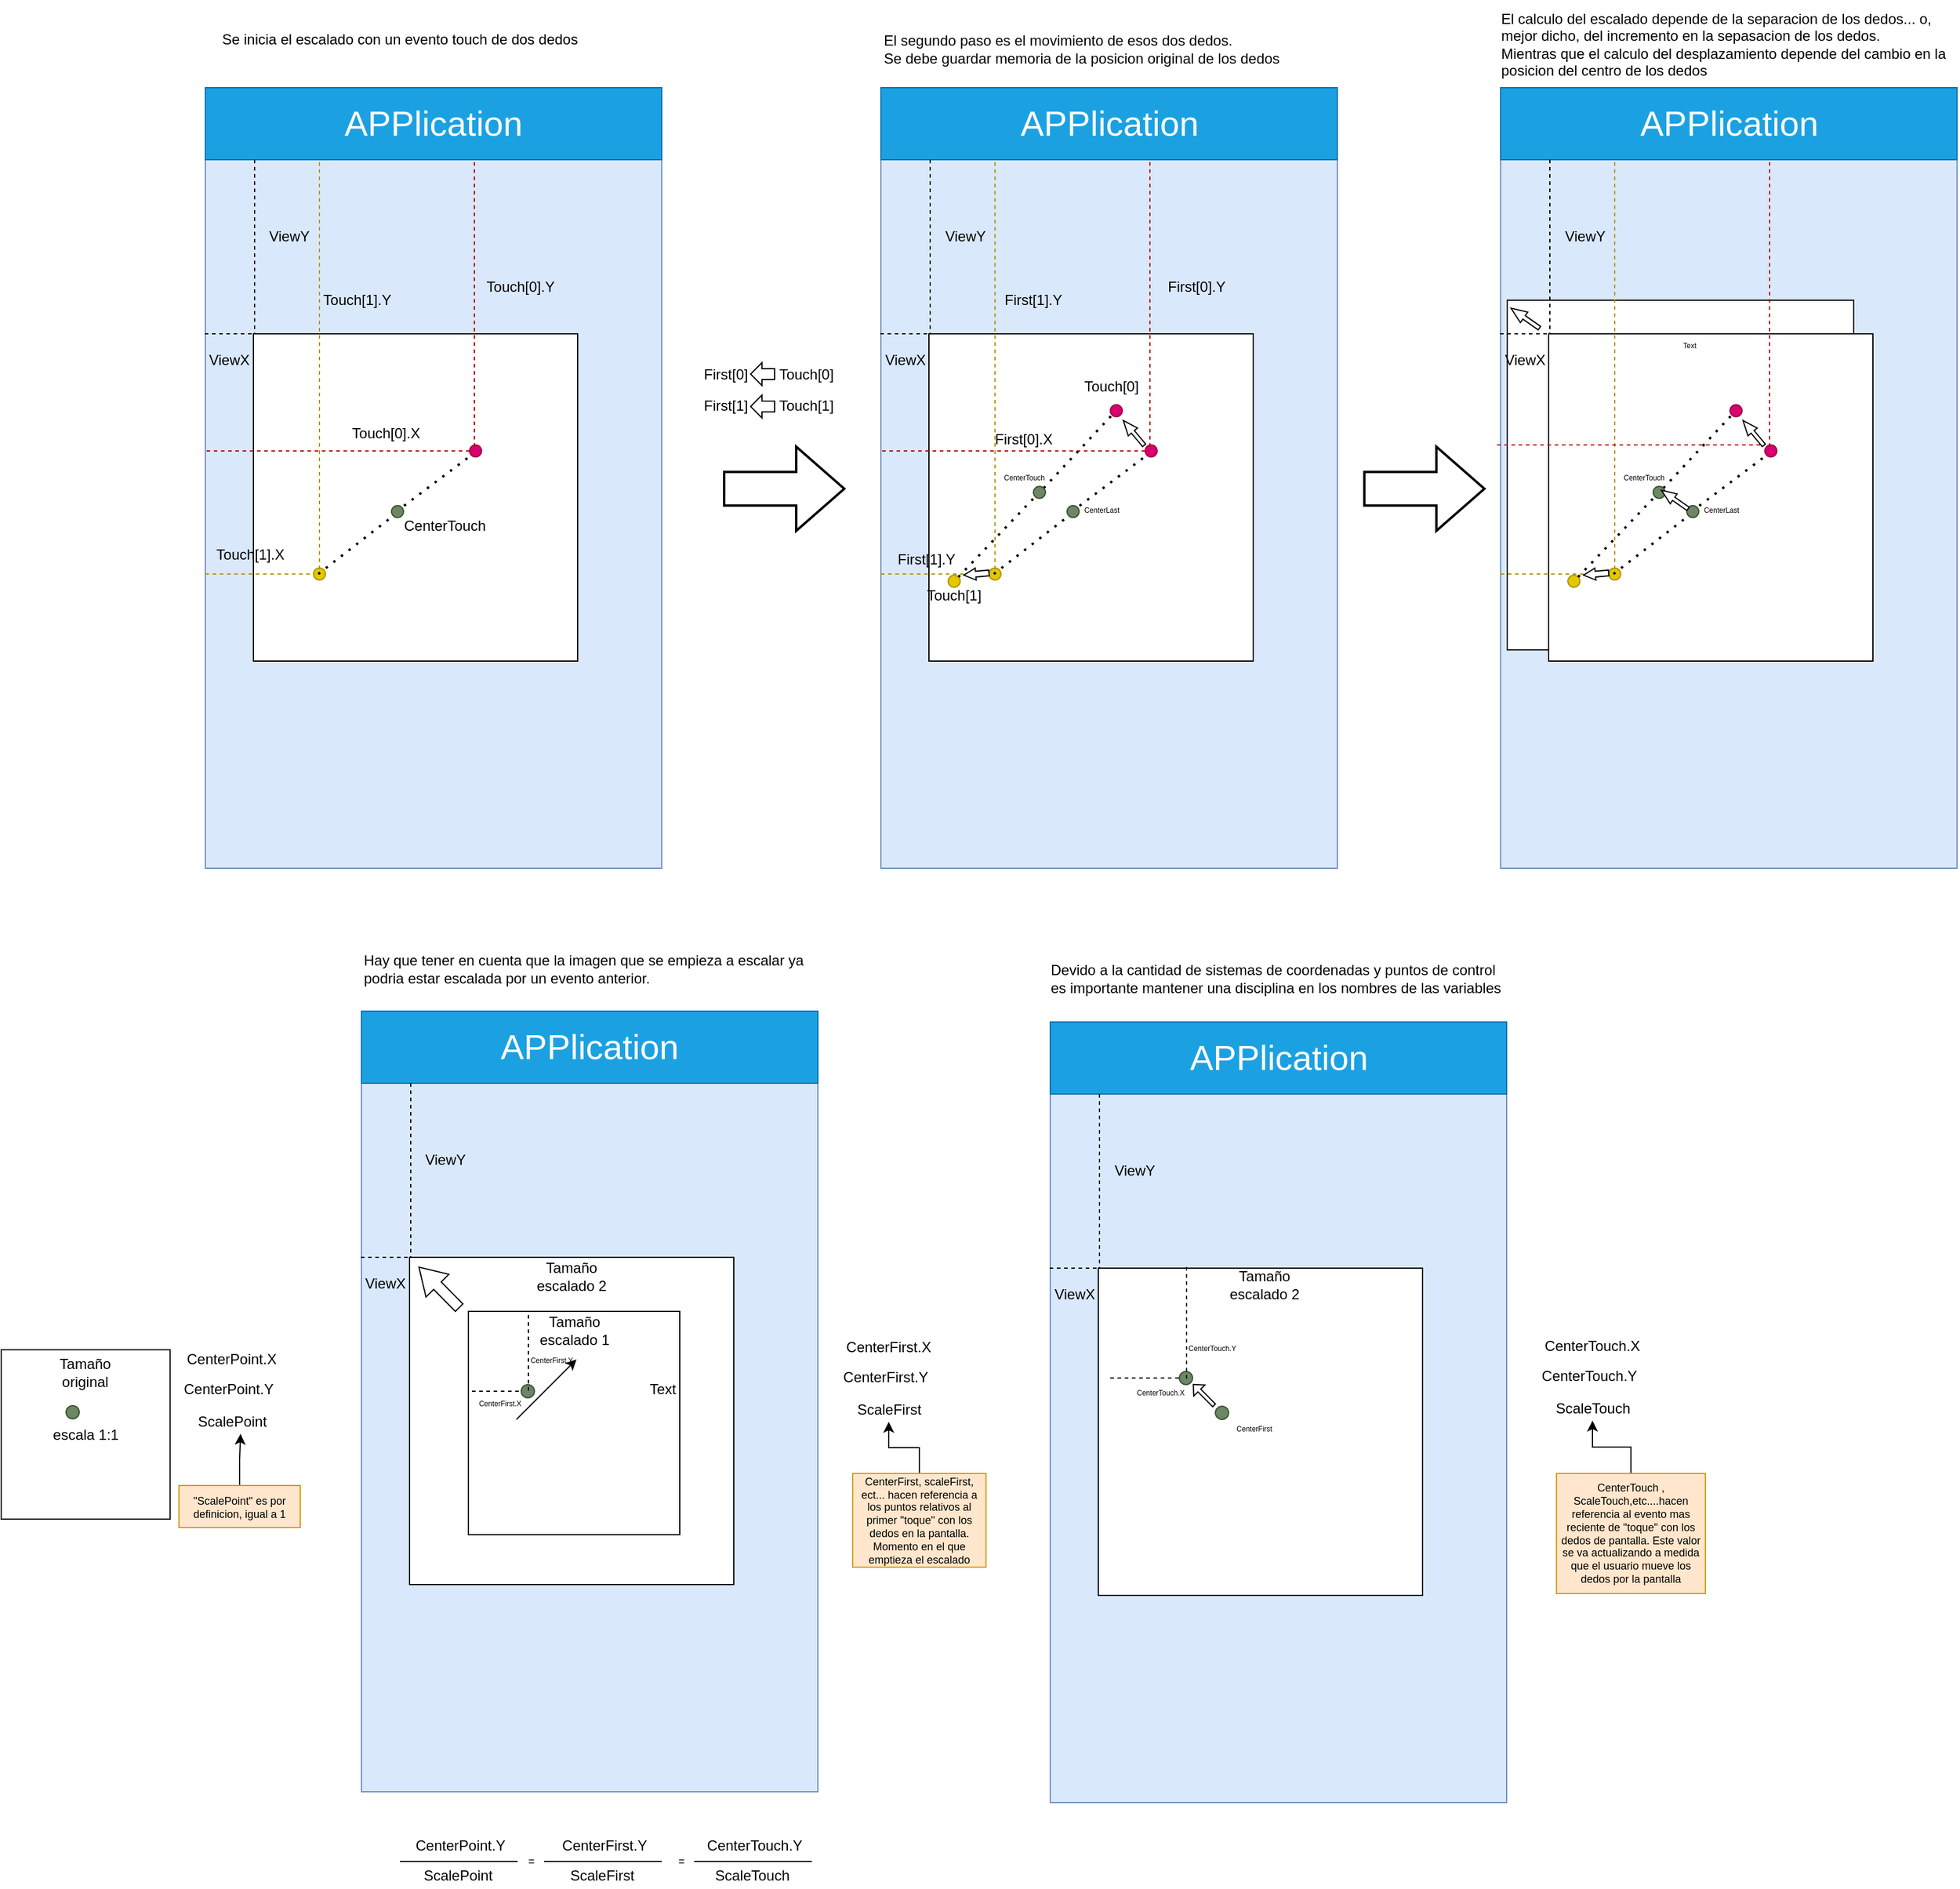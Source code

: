 <mxfile version="13.6.2" type="device"><diagram id="ZlK4aT6pQJTlaHt1C6pi" name="Página-1"><mxGraphModel dx="1422" dy="814" grid="0" gridSize="10" guides="1" tooltips="1" connect="1" arrows="1" fold="1" page="1" pageScale="1" pageWidth="827" pageHeight="1169" math="0" shadow="0"><root><mxCell id="0"/><mxCell id="1" parent="0"/><mxCell id="y9ygKdoUqCYuQnEhH_C1-4" value="" style="rounded=0;whiteSpace=wrap;html=1;fillColor=#dae8fc;strokeColor=#6c8ebf;container=1;" parent="1" vertex="1"><mxGeometry x="560" y="260" width="380" height="650" as="geometry"/></mxCell><mxCell id="y9ygKdoUqCYuQnEhH_C1-5" value="&lt;font style=&quot;font-size: 29px&quot;&gt;APPlication&lt;/font&gt;" style="text;html=1;strokeColor=#006EAF;fillColor=#1ba1e2;align=center;verticalAlign=middle;whiteSpace=wrap;rounded=0;fontColor=#ffffff;" parent="y9ygKdoUqCYuQnEhH_C1-4" vertex="1"><mxGeometry width="380" height="60" as="geometry"/></mxCell><mxCell id="y9ygKdoUqCYuQnEhH_C1-1" value="" style="rounded=0;whiteSpace=wrap;html=1;container=1;dropTarget=1;" parent="y9ygKdoUqCYuQnEhH_C1-4" vertex="1"><mxGeometry x="40" y="205" width="270" height="272.5" as="geometry"/></mxCell><mxCell id="y9ygKdoUqCYuQnEhH_C1-2" value="" style="ellipse;whiteSpace=wrap;html=1;aspect=fixed;fillColor=#d80073;strokeColor=#A50040;fontColor=#ffffff;" parent="y9ygKdoUqCYuQnEhH_C1-1" vertex="1"><mxGeometry x="180" y="92.5" width="10" height="10" as="geometry"/></mxCell><mxCell id="y9ygKdoUqCYuQnEhH_C1-3" value="" style="ellipse;whiteSpace=wrap;html=1;aspect=fixed;fillColor=#e3c800;strokeColor=#B09500;fontColor=#ffffff;" parent="y9ygKdoUqCYuQnEhH_C1-1" vertex="1"><mxGeometry x="50" y="195" width="10" height="10" as="geometry"/></mxCell><mxCell id="y9ygKdoUqCYuQnEhH_C1-21" value="Touch[0].X" style="text;html=1;strokeColor=none;fillColor=none;align=center;verticalAlign=middle;whiteSpace=wrap;rounded=0;dashed=1;" parent="y9ygKdoUqCYuQnEhH_C1-1" vertex="1"><mxGeometry x="82" y="72.5" width="57" height="20" as="geometry"/></mxCell><mxCell id="y9ygKdoUqCYuQnEhH_C1-22" value="" style="line;strokeWidth=1;direction=south;html=1;dashed=1;fillColor=#e3c800;strokeColor=#B09500;fontColor=#ffffff;" parent="y9ygKdoUqCYuQnEhH_C1-1" vertex="1"><mxGeometry x="50" y="-143" width="10" height="341.5" as="geometry"/></mxCell><mxCell id="y9ygKdoUqCYuQnEhH_C1-23" value="" style="line;strokeWidth=1;html=1;perimeter=backbonePerimeter;points=[];outlineConnect=0;dashed=1;fillColor=#e51400;strokeColor=#B20000;fontColor=#ffffff;" parent="y9ygKdoUqCYuQnEhH_C1-1" vertex="1"><mxGeometry x="-39" y="92.5" width="223" height="10" as="geometry"/></mxCell><mxCell id="y9ygKdoUqCYuQnEhH_C1-26" value="" style="line;strokeWidth=1;html=1;perimeter=backbonePerimeter;points=[];outlineConnect=0;dashed=1;fillColor=#e3c800;strokeColor=#B09500;fontColor=#ffffff;" parent="y9ygKdoUqCYuQnEhH_C1-1" vertex="1"><mxGeometry x="-40" y="195" width="90" height="10" as="geometry"/></mxCell><mxCell id="y9ygKdoUqCYuQnEhH_C1-29" value="" style="endArrow=none;dashed=1;html=1;dashPattern=1 3;strokeWidth=2;fontColor=#FFFF00;exitX=0.4;exitY=0.5;exitDx=0;exitDy=0;exitPerimeter=0;entryX=0;entryY=1;entryDx=0;entryDy=0;" parent="y9ygKdoUqCYuQnEhH_C1-1" source="y9ygKdoUqCYuQnEhH_C1-30" target="y9ygKdoUqCYuQnEhH_C1-2" edge="1"><mxGeometry width="50" height="50" relative="1" as="geometry"><mxPoint x="132" y="209" as="sourcePoint"/><mxPoint x="182" y="159" as="targetPoint"/></mxGeometry></mxCell><mxCell id="y9ygKdoUqCYuQnEhH_C1-30" value="" style="ellipse;whiteSpace=wrap;html=1;aspect=fixed;fillColor=#6d8764;strokeColor=#3A5431;fontColor=#ffffff;" parent="y9ygKdoUqCYuQnEhH_C1-1" vertex="1"><mxGeometry x="115" y="143" width="10" height="10" as="geometry"/></mxCell><mxCell id="y9ygKdoUqCYuQnEhH_C1-31" value="" style="endArrow=none;dashed=1;html=1;dashPattern=1 3;strokeWidth=2;fontColor=#FFFF00;exitX=0.4;exitY=0.5;exitDx=0;exitDy=0;exitPerimeter=0;entryX=0;entryY=1;entryDx=0;entryDy=0;" parent="y9ygKdoUqCYuQnEhH_C1-1" source="y9ygKdoUqCYuQnEhH_C1-3" target="y9ygKdoUqCYuQnEhH_C1-30" edge="1"><mxGeometry width="50" height="50" relative="1" as="geometry"><mxPoint x="654" y="665" as="sourcePoint"/><mxPoint x="781.464" y="566.036" as="targetPoint"/></mxGeometry></mxCell><mxCell id="y9ygKdoUqCYuQnEhH_C1-32" value="CenterTouch" style="text;html=1;strokeColor=none;fillColor=none;align=center;verticalAlign=middle;whiteSpace=wrap;rounded=0;dashed=1;" parent="y9ygKdoUqCYuQnEhH_C1-1" vertex="1"><mxGeometry x="125" y="150" width="69" height="20" as="geometry"/></mxCell><mxCell id="y9ygKdoUqCYuQnEhH_C1-15" value="" style="line;strokeWidth=1;direction=south;html=1;dashed=1;" parent="y9ygKdoUqCYuQnEhH_C1-4" vertex="1"><mxGeometry x="36" y="60" width="10" height="145" as="geometry"/></mxCell><mxCell id="y9ygKdoUqCYuQnEhH_C1-17" value="ViewY" style="text;html=1;strokeColor=none;fillColor=none;align=center;verticalAlign=middle;whiteSpace=wrap;rounded=0;dashed=1;" parent="y9ygKdoUqCYuQnEhH_C1-4" vertex="1"><mxGeometry x="50" y="114" width="40" height="20" as="geometry"/></mxCell><mxCell id="y9ygKdoUqCYuQnEhH_C1-18" value="ViewX" style="text;html=1;strokeColor=none;fillColor=none;align=center;verticalAlign=middle;whiteSpace=wrap;rounded=0;dashed=1;" parent="y9ygKdoUqCYuQnEhH_C1-4" vertex="1"><mxGeometry y="217" width="40" height="20" as="geometry"/></mxCell><mxCell id="y9ygKdoUqCYuQnEhH_C1-19" value="" style="line;strokeWidth=1;direction=south;html=1;dashed=1;fillColor=#e51400;strokeColor=#B20000;fontColor=#ffffff;" parent="y9ygKdoUqCYuQnEhH_C1-4" vertex="1"><mxGeometry x="219" y="62" width="10" height="237.5" as="geometry"/></mxCell><mxCell id="y9ygKdoUqCYuQnEhH_C1-16" value="" style="line;strokeWidth=1;html=1;perimeter=backbonePerimeter;points=[];outlineConnect=0;dashed=1;" parent="y9ygKdoUqCYuQnEhH_C1-4" vertex="1"><mxGeometry x="-0.5" y="200" width="41" height="10" as="geometry"/></mxCell><mxCell id="y9ygKdoUqCYuQnEhH_C1-20" value="Touch[0].Y" style="text;html=1;strokeColor=none;fillColor=none;align=center;verticalAlign=middle;whiteSpace=wrap;rounded=0;dashed=1;" parent="y9ygKdoUqCYuQnEhH_C1-4" vertex="1"><mxGeometry x="234" y="156" width="57" height="20" as="geometry"/></mxCell><mxCell id="y9ygKdoUqCYuQnEhH_C1-28" value="Touch[1].Y" style="text;html=1;strokeColor=none;fillColor=none;align=center;verticalAlign=middle;whiteSpace=wrap;rounded=0;dashed=1;" parent="y9ygKdoUqCYuQnEhH_C1-4" vertex="1"><mxGeometry x="98" y="167" width="57" height="20" as="geometry"/></mxCell><mxCell id="y9ygKdoUqCYuQnEhH_C1-27" value="Touch[1].X" style="text;html=1;strokeColor=none;fillColor=none;align=center;verticalAlign=middle;whiteSpace=wrap;rounded=0;dashed=1;" parent="y9ygKdoUqCYuQnEhH_C1-4" vertex="1"><mxGeometry x="9" y="379" width="57" height="20" as="geometry"/></mxCell><mxCell id="y9ygKdoUqCYuQnEhH_C1-33" value="" style="verticalLabelPosition=bottom;verticalAlign=top;html=1;strokeWidth=2;shape=mxgraph.arrows2.arrow;dy=0.6;dx=40;notch=0;fontColor=#FFFF00;" parent="1" vertex="1"><mxGeometry x="992" y="559" width="100" height="70" as="geometry"/></mxCell><mxCell id="y9ygKdoUqCYuQnEhH_C1-36" value="" style="rounded=0;whiteSpace=wrap;html=1;fillColor=#dae8fc;strokeColor=#6c8ebf;container=1;" parent="1" vertex="1"><mxGeometry x="1122.5" y="260" width="380" height="650" as="geometry"/></mxCell><mxCell id="y9ygKdoUqCYuQnEhH_C1-37" value="&lt;font style=&quot;font-size: 29px&quot;&gt;APPlication&lt;/font&gt;" style="text;html=1;strokeColor=#006EAF;fillColor=#1ba1e2;align=center;verticalAlign=middle;whiteSpace=wrap;rounded=0;fontColor=#ffffff;" parent="y9ygKdoUqCYuQnEhH_C1-36" vertex="1"><mxGeometry width="380" height="60" as="geometry"/></mxCell><mxCell id="y9ygKdoUqCYuQnEhH_C1-38" value="" style="rounded=0;whiteSpace=wrap;html=1;container=1;dropTarget=1;collapsible=0;" parent="y9ygKdoUqCYuQnEhH_C1-36" vertex="1"><mxGeometry x="40" y="205" width="270" height="272.5" as="geometry"/></mxCell><mxCell id="y9ygKdoUqCYuQnEhH_C1-39" value="" style="ellipse;whiteSpace=wrap;html=1;aspect=fixed;fillColor=#d80073;strokeColor=#A50040;fontColor=#ffffff;" parent="y9ygKdoUqCYuQnEhH_C1-38" vertex="1"><mxGeometry x="180" y="92.5" width="10" height="10" as="geometry"/></mxCell><mxCell id="y9ygKdoUqCYuQnEhH_C1-40" value="" style="ellipse;whiteSpace=wrap;html=1;aspect=fixed;fillColor=#e3c800;strokeColor=#B09500;fontColor=#ffffff;" parent="y9ygKdoUqCYuQnEhH_C1-38" vertex="1"><mxGeometry x="50" y="195" width="10" height="10" as="geometry"/></mxCell><mxCell id="y9ygKdoUqCYuQnEhH_C1-41" value="First[0].X" style="text;html=1;strokeColor=none;fillColor=none;align=center;verticalAlign=middle;whiteSpace=wrap;rounded=0;dashed=1;" parent="y9ygKdoUqCYuQnEhH_C1-38" vertex="1"><mxGeometry x="50" y="77.5" width="57" height="20" as="geometry"/></mxCell><mxCell id="y9ygKdoUqCYuQnEhH_C1-42" value="" style="line;strokeWidth=1;direction=south;html=1;dashed=1;fillColor=#e3c800;strokeColor=#B09500;fontColor=#ffffff;" parent="y9ygKdoUqCYuQnEhH_C1-38" vertex="1"><mxGeometry x="50" y="-143" width="10" height="341.5" as="geometry"/></mxCell><mxCell id="y9ygKdoUqCYuQnEhH_C1-43" value="" style="line;strokeWidth=1;html=1;perimeter=backbonePerimeter;points=[];outlineConnect=0;dashed=1;fillColor=#e51400;strokeColor=#B20000;fontColor=#ffffff;" parent="y9ygKdoUqCYuQnEhH_C1-38" vertex="1"><mxGeometry x="-39" y="92.5" width="223" height="10" as="geometry"/></mxCell><mxCell id="y9ygKdoUqCYuQnEhH_C1-44" value="" style="line;strokeWidth=1;html=1;perimeter=backbonePerimeter;points=[];outlineConnect=0;dashed=1;fillColor=#e3c800;strokeColor=#B09500;fontColor=#ffffff;" parent="y9ygKdoUqCYuQnEhH_C1-38" vertex="1"><mxGeometry x="-40" y="195" width="90" height="10" as="geometry"/></mxCell><mxCell id="y9ygKdoUqCYuQnEhH_C1-46" value="" style="endArrow=none;dashed=1;html=1;dashPattern=1 3;strokeWidth=2;fontColor=#FFFF00;exitX=0.4;exitY=0.5;exitDx=0;exitDy=0;exitPerimeter=0;entryX=0;entryY=1;entryDx=0;entryDy=0;" parent="y9ygKdoUqCYuQnEhH_C1-38" source="y9ygKdoUqCYuQnEhH_C1-47" target="y9ygKdoUqCYuQnEhH_C1-39" edge="1"><mxGeometry width="50" height="50" relative="1" as="geometry"><mxPoint x="132" y="209" as="sourcePoint"/><mxPoint x="182" y="159" as="targetPoint"/></mxGeometry></mxCell><mxCell id="y9ygKdoUqCYuQnEhH_C1-47" value="" style="ellipse;whiteSpace=wrap;html=1;aspect=fixed;fillColor=#6d8764;strokeColor=#3A5431;fontColor=#ffffff;" parent="y9ygKdoUqCYuQnEhH_C1-38" vertex="1"><mxGeometry x="115" y="143" width="10" height="10" as="geometry"/></mxCell><mxCell id="y9ygKdoUqCYuQnEhH_C1-48" value="" style="endArrow=none;dashed=1;html=1;dashPattern=1 3;strokeWidth=2;fontColor=#FFFF00;exitX=0.4;exitY=0.5;exitDx=0;exitDy=0;exitPerimeter=0;entryX=0;entryY=1;entryDx=0;entryDy=0;" parent="y9ygKdoUqCYuQnEhH_C1-38" source="y9ygKdoUqCYuQnEhH_C1-40" target="y9ygKdoUqCYuQnEhH_C1-47" edge="1"><mxGeometry width="50" height="50" relative="1" as="geometry"><mxPoint x="654" y="665" as="sourcePoint"/><mxPoint x="781.464" y="566.036" as="targetPoint"/></mxGeometry></mxCell><mxCell id="y9ygKdoUqCYuQnEhH_C1-49" value="CenterLast" style="text;html=1;strokeColor=none;fillColor=none;align=center;verticalAlign=middle;whiteSpace=wrap;rounded=0;dashed=1;fontSize=6;" parent="y9ygKdoUqCYuQnEhH_C1-38" vertex="1"><mxGeometry x="125" y="140" width="37" height="13" as="geometry"/></mxCell><mxCell id="y9ygKdoUqCYuQnEhH_C1-63" value="" style="ellipse;whiteSpace=wrap;html=1;aspect=fixed;fillColor=#d80073;strokeColor=#A50040;fontColor=#ffffff;" parent="y9ygKdoUqCYuQnEhH_C1-38" vertex="1"><mxGeometry x="151" y="59" width="10" height="10" as="geometry"/></mxCell><mxCell id="y9ygKdoUqCYuQnEhH_C1-64" value="" style="ellipse;whiteSpace=wrap;html=1;aspect=fixed;fillColor=#e3c800;strokeColor=#B09500;fontColor=#ffffff;" parent="y9ygKdoUqCYuQnEhH_C1-38" vertex="1"><mxGeometry x="16" y="201" width="10" height="10" as="geometry"/></mxCell><mxCell id="y9ygKdoUqCYuQnEhH_C1-65" value="" style="shape=singleArrow;direction=west;whiteSpace=wrap;html=1;strokeWidth=1;fontColor=#FFFF00;arrowWidth=0.48;arrowSize=0.472;rotation=-5;" parent="y9ygKdoUqCYuQnEhH_C1-38" vertex="1"><mxGeometry x="29" y="195" width="21" height="10" as="geometry"/></mxCell><mxCell id="y9ygKdoUqCYuQnEhH_C1-66" value="" style="shape=singleArrow;direction=west;whiteSpace=wrap;html=1;strokeWidth=1;fontColor=#FFFF00;arrowWidth=0.331;arrowSize=0.459;rotation=50;" parent="y9ygKdoUqCYuQnEhH_C1-38" vertex="1"><mxGeometry x="157" y="77.5" width="27" height="10" as="geometry"/></mxCell><mxCell id="y9ygKdoUqCYuQnEhH_C1-67" value="Touch[0]" style="text;html=1;strokeColor=none;fillColor=none;align=center;verticalAlign=middle;whiteSpace=wrap;rounded=0;dashed=1;" parent="y9ygKdoUqCYuQnEhH_C1-38" vertex="1"><mxGeometry x="123" y="34" width="57" height="20" as="geometry"/></mxCell><mxCell id="y9ygKdoUqCYuQnEhH_C1-45" value="Touch[1]" style="text;html=1;strokeColor=none;fillColor=none;align=center;verticalAlign=middle;whiteSpace=wrap;rounded=0;dashed=1;" parent="y9ygKdoUqCYuQnEhH_C1-38" vertex="1"><mxGeometry x="-7.5" y="208" width="57" height="20" as="geometry"/></mxCell><mxCell id="y9ygKdoUqCYuQnEhH_C1-71" value="" style="endArrow=none;dashed=1;html=1;dashPattern=1 3;strokeWidth=2;fontColor=#FFFF00;exitX=1;exitY=0;exitDx=0;exitDy=0;entryX=0;entryY=1;entryDx=0;entryDy=0;" parent="y9ygKdoUqCYuQnEhH_C1-38" source="y9ygKdoUqCYuQnEhH_C1-69" target="y9ygKdoUqCYuQnEhH_C1-63" edge="1"><mxGeometry width="50" height="50" relative="1" as="geometry"><mxPoint x="64.0" y="210" as="sourcePoint"/><mxPoint x="126.464" y="161.536" as="targetPoint"/></mxGeometry></mxCell><mxCell id="y9ygKdoUqCYuQnEhH_C1-69" value="" style="ellipse;whiteSpace=wrap;html=1;aspect=fixed;fillColor=#6d8764;strokeColor=#3A5431;fontColor=#ffffff;" parent="y9ygKdoUqCYuQnEhH_C1-38" vertex="1"><mxGeometry x="87" y="127" width="10" height="10" as="geometry"/></mxCell><mxCell id="y9ygKdoUqCYuQnEhH_C1-72" value="" style="endArrow=none;dashed=1;html=1;dashPattern=1 3;strokeWidth=2;fontColor=#FFFF00;exitX=1;exitY=0;exitDx=0;exitDy=0;entryX=0;entryY=1;entryDx=0;entryDy=0;" parent="y9ygKdoUqCYuQnEhH_C1-38" source="y9ygKdoUqCYuQnEhH_C1-64" target="y9ygKdoUqCYuQnEhH_C1-69" edge="1"><mxGeometry width="50" height="50" relative="1" as="geometry"><mxPoint x="1209.536" y="684.464" as="sourcePoint"/><mxPoint x="1416.464" y="560.536" as="targetPoint"/></mxGeometry></mxCell><mxCell id="y9ygKdoUqCYuQnEhH_C1-73" value="CenterTouch" style="text;html=1;strokeColor=none;fillColor=none;align=center;verticalAlign=middle;whiteSpace=wrap;rounded=0;dashed=1;fontSize=6;" parent="y9ygKdoUqCYuQnEhH_C1-38" vertex="1"><mxGeometry x="54" y="114" width="49.5" height="12" as="geometry"/></mxCell><mxCell id="y9ygKdoUqCYuQnEhH_C1-50" value="" style="line;strokeWidth=1;direction=south;html=1;dashed=1;" parent="y9ygKdoUqCYuQnEhH_C1-36" vertex="1"><mxGeometry x="36" y="60" width="10" height="145" as="geometry"/></mxCell><mxCell id="y9ygKdoUqCYuQnEhH_C1-51" value="ViewY" style="text;html=1;strokeColor=none;fillColor=none;align=center;verticalAlign=middle;whiteSpace=wrap;rounded=0;dashed=1;" parent="y9ygKdoUqCYuQnEhH_C1-36" vertex="1"><mxGeometry x="50" y="114" width="40" height="20" as="geometry"/></mxCell><mxCell id="y9ygKdoUqCYuQnEhH_C1-52" value="ViewX" style="text;html=1;strokeColor=none;fillColor=none;align=center;verticalAlign=middle;whiteSpace=wrap;rounded=0;dashed=1;" parent="y9ygKdoUqCYuQnEhH_C1-36" vertex="1"><mxGeometry y="217" width="40" height="20" as="geometry"/></mxCell><mxCell id="y9ygKdoUqCYuQnEhH_C1-53" value="" style="line;strokeWidth=1;direction=south;html=1;dashed=1;fillColor=#e51400;strokeColor=#B20000;fontColor=#ffffff;" parent="y9ygKdoUqCYuQnEhH_C1-36" vertex="1"><mxGeometry x="219" y="62" width="10" height="237.5" as="geometry"/></mxCell><mxCell id="y9ygKdoUqCYuQnEhH_C1-54" value="" style="line;strokeWidth=1;html=1;perimeter=backbonePerimeter;points=[];outlineConnect=0;dashed=1;" parent="y9ygKdoUqCYuQnEhH_C1-36" vertex="1"><mxGeometry x="-0.5" y="200" width="41" height="10" as="geometry"/></mxCell><mxCell id="y9ygKdoUqCYuQnEhH_C1-55" value="First[0].Y" style="text;html=1;strokeColor=none;fillColor=none;align=center;verticalAlign=middle;whiteSpace=wrap;rounded=0;dashed=1;" parent="y9ygKdoUqCYuQnEhH_C1-36" vertex="1"><mxGeometry x="234" y="156" width="57" height="20" as="geometry"/></mxCell><mxCell id="y9ygKdoUqCYuQnEhH_C1-56" value="First[1].Y" style="text;html=1;strokeColor=none;fillColor=none;align=center;verticalAlign=middle;whiteSpace=wrap;rounded=0;dashed=1;" parent="y9ygKdoUqCYuQnEhH_C1-36" vertex="1"><mxGeometry x="98" y="167" width="57" height="20" as="geometry"/></mxCell><mxCell id="y9ygKdoUqCYuQnEhH_C1-68" value="First[1].Y" style="text;html=1;strokeColor=none;fillColor=none;align=center;verticalAlign=middle;whiteSpace=wrap;rounded=0;dashed=1;" parent="y9ygKdoUqCYuQnEhH_C1-36" vertex="1"><mxGeometry x="9" y="383" width="57" height="20" as="geometry"/></mxCell><mxCell id="y9ygKdoUqCYuQnEhH_C1-57" value="First[0]" style="text;html=1;strokeColor=none;fillColor=none;align=center;verticalAlign=middle;whiteSpace=wrap;rounded=0;dashed=1;" parent="1" vertex="1"><mxGeometry x="965" y="489" width="57" height="20" as="geometry"/></mxCell><mxCell id="y9ygKdoUqCYuQnEhH_C1-58" value="First[1]" style="text;html=1;strokeColor=none;fillColor=none;align=center;verticalAlign=middle;whiteSpace=wrap;rounded=0;dashed=1;" parent="1" vertex="1"><mxGeometry x="965" y="515" width="57" height="20" as="geometry"/></mxCell><mxCell id="y9ygKdoUqCYuQnEhH_C1-59" value="Touch[0]" style="text;html=1;strokeColor=none;fillColor=none;align=center;verticalAlign=middle;whiteSpace=wrap;rounded=0;dashed=1;" parent="1" vertex="1"><mxGeometry x="1032" y="489" width="57" height="20" as="geometry"/></mxCell><mxCell id="y9ygKdoUqCYuQnEhH_C1-60" value="Touch[1]" style="text;html=1;strokeColor=none;fillColor=none;align=center;verticalAlign=middle;whiteSpace=wrap;rounded=0;dashed=1;" parent="1" vertex="1"><mxGeometry x="1032" y="515" width="57" height="20" as="geometry"/></mxCell><mxCell id="y9ygKdoUqCYuQnEhH_C1-61" value="" style="shape=singleArrow;direction=west;whiteSpace=wrap;html=1;strokeWidth=1;fontColor=#FFFF00;arrowWidth=0.48;arrowSize=0.472;" parent="1" vertex="1"><mxGeometry x="1014" y="489" width="20" height="19" as="geometry"/></mxCell><mxCell id="y9ygKdoUqCYuQnEhH_C1-62" value="" style="shape=singleArrow;direction=west;whiteSpace=wrap;html=1;strokeWidth=1;fontColor=#FFFF00;arrowWidth=0.48;arrowSize=0.472;" parent="1" vertex="1"><mxGeometry x="1014" y="516" width="20" height="19" as="geometry"/></mxCell><mxCell id="y9ygKdoUqCYuQnEhH_C1-74" value="" style="rounded=0;whiteSpace=wrap;html=1;fillColor=#dae8fc;strokeColor=#6c8ebf;container=1;" parent="1" vertex="1"><mxGeometry x="1638.5" y="260" width="380" height="650" as="geometry"/></mxCell><mxCell id="y9ygKdoUqCYuQnEhH_C1-106" value="" style="rounded=0;whiteSpace=wrap;html=1;container=1;dropTarget=1;collapsible=0;" parent="y9ygKdoUqCYuQnEhH_C1-74" vertex="1"><mxGeometry x="5.5" y="177" width="288.5" height="291.17" as="geometry"/></mxCell><mxCell id="y9ygKdoUqCYuQnEhH_C1-125" value="" style="shape=singleArrow;direction=west;whiteSpace=wrap;html=1;strokeWidth=1;fontColor=#FFFF00;arrowWidth=0.331;arrowSize=0.459;rotation=35;" parent="y9ygKdoUqCYuQnEhH_C1-106" vertex="1"><mxGeometry x="0.534" y="9.617" width="28.85" height="10.685" as="geometry"/></mxCell><mxCell id="y9ygKdoUqCYuQnEhH_C1-75" value="&lt;font style=&quot;font-size: 29px&quot;&gt;APPlication&lt;/font&gt;" style="text;html=1;strokeColor=#006EAF;fillColor=#1ba1e2;align=center;verticalAlign=middle;whiteSpace=wrap;rounded=0;fontColor=#ffffff;" parent="y9ygKdoUqCYuQnEhH_C1-74" vertex="1"><mxGeometry width="380" height="60" as="geometry"/></mxCell><mxCell id="y9ygKdoUqCYuQnEhH_C1-76" value="" style="rounded=0;whiteSpace=wrap;html=1;container=1;dropTarget=1;collapsible=0;" parent="y9ygKdoUqCYuQnEhH_C1-74" vertex="1"><mxGeometry x="40" y="205" width="270" height="272.5" as="geometry"/></mxCell><mxCell id="y9ygKdoUqCYuQnEhH_C1-77" value="" style="ellipse;whiteSpace=wrap;html=1;aspect=fixed;fillColor=#d80073;strokeColor=#A50040;fontColor=#ffffff;" parent="y9ygKdoUqCYuQnEhH_C1-76" vertex="1"><mxGeometry x="180" y="92.5" width="10" height="10" as="geometry"/></mxCell><mxCell id="y9ygKdoUqCYuQnEhH_C1-78" value="" style="ellipse;whiteSpace=wrap;html=1;aspect=fixed;fillColor=#e3c800;strokeColor=#B09500;fontColor=#ffffff;" parent="y9ygKdoUqCYuQnEhH_C1-76" vertex="1"><mxGeometry x="50" y="195" width="10" height="10" as="geometry"/></mxCell><mxCell id="y9ygKdoUqCYuQnEhH_C1-80" value="" style="line;strokeWidth=1;direction=south;html=1;dashed=1;fillColor=#e3c800;strokeColor=#B09500;fontColor=#ffffff;" parent="y9ygKdoUqCYuQnEhH_C1-76" vertex="1"><mxGeometry x="50" y="-143" width="10" height="341.5" as="geometry"/></mxCell><mxCell id="y9ygKdoUqCYuQnEhH_C1-81" value="" style="line;strokeWidth=1;html=1;perimeter=backbonePerimeter;points=[];outlineConnect=0;dashed=1;fillColor=#e51400;strokeColor=#B20000;fontColor=#ffffff;" parent="y9ygKdoUqCYuQnEhH_C1-76" vertex="1"><mxGeometry x="-43" y="87.5" width="223" height="10" as="geometry"/></mxCell><mxCell id="y9ygKdoUqCYuQnEhH_C1-82" value="" style="line;strokeWidth=1;html=1;perimeter=backbonePerimeter;points=[];outlineConnect=0;dashed=1;fillColor=#e3c800;strokeColor=#B09500;fontColor=#ffffff;" parent="y9ygKdoUqCYuQnEhH_C1-76" vertex="1"><mxGeometry x="-40" y="195" width="90" height="10" as="geometry"/></mxCell><mxCell id="y9ygKdoUqCYuQnEhH_C1-83" value="" style="endArrow=none;dashed=1;html=1;dashPattern=1 3;strokeWidth=2;fontColor=#FFFF00;exitX=0.4;exitY=0.5;exitDx=0;exitDy=0;exitPerimeter=0;entryX=0;entryY=1;entryDx=0;entryDy=0;" parent="y9ygKdoUqCYuQnEhH_C1-76" source="y9ygKdoUqCYuQnEhH_C1-84" target="y9ygKdoUqCYuQnEhH_C1-77" edge="1"><mxGeometry width="50" height="50" relative="1" as="geometry"><mxPoint x="132" y="209" as="sourcePoint"/><mxPoint x="182" y="159" as="targetPoint"/></mxGeometry></mxCell><mxCell id="y9ygKdoUqCYuQnEhH_C1-84" value="" style="ellipse;whiteSpace=wrap;html=1;aspect=fixed;fillColor=#6d8764;strokeColor=#3A5431;fontColor=#ffffff;" parent="y9ygKdoUqCYuQnEhH_C1-76" vertex="1"><mxGeometry x="115" y="143" width="10" height="10" as="geometry"/></mxCell><mxCell id="y9ygKdoUqCYuQnEhH_C1-85" value="" style="endArrow=none;dashed=1;html=1;dashPattern=1 3;strokeWidth=2;fontColor=#FFFF00;exitX=0.4;exitY=0.5;exitDx=0;exitDy=0;exitPerimeter=0;entryX=0;entryY=1;entryDx=0;entryDy=0;" parent="y9ygKdoUqCYuQnEhH_C1-76" source="y9ygKdoUqCYuQnEhH_C1-78" target="y9ygKdoUqCYuQnEhH_C1-84" edge="1"><mxGeometry width="50" height="50" relative="1" as="geometry"><mxPoint x="654" y="665" as="sourcePoint"/><mxPoint x="781.464" y="566.036" as="targetPoint"/></mxGeometry></mxCell><mxCell id="y9ygKdoUqCYuQnEhH_C1-86" value="CenterLast" style="text;html=1;strokeColor=none;fillColor=none;align=center;verticalAlign=middle;whiteSpace=wrap;rounded=0;dashed=1;fontSize=6;" parent="y9ygKdoUqCYuQnEhH_C1-76" vertex="1"><mxGeometry x="125" y="140" width="37" height="13" as="geometry"/></mxCell><mxCell id="y9ygKdoUqCYuQnEhH_C1-87" value="" style="ellipse;whiteSpace=wrap;html=1;aspect=fixed;fillColor=#d80073;strokeColor=#A50040;fontColor=#ffffff;" parent="y9ygKdoUqCYuQnEhH_C1-76" vertex="1"><mxGeometry x="151" y="59" width="10" height="10" as="geometry"/></mxCell><mxCell id="y9ygKdoUqCYuQnEhH_C1-88" value="" style="ellipse;whiteSpace=wrap;html=1;aspect=fixed;fillColor=#e3c800;strokeColor=#B09500;fontColor=#ffffff;" parent="y9ygKdoUqCYuQnEhH_C1-76" vertex="1"><mxGeometry x="16" y="201" width="10" height="10" as="geometry"/></mxCell><mxCell id="y9ygKdoUqCYuQnEhH_C1-89" value="" style="shape=singleArrow;direction=west;whiteSpace=wrap;html=1;strokeWidth=1;fontColor=#FFFF00;arrowWidth=0.48;arrowSize=0.472;rotation=-5;" parent="y9ygKdoUqCYuQnEhH_C1-76" vertex="1"><mxGeometry x="29" y="195" width="21" height="10" as="geometry"/></mxCell><mxCell id="y9ygKdoUqCYuQnEhH_C1-90" value="" style="shape=singleArrow;direction=west;whiteSpace=wrap;html=1;strokeWidth=1;fontColor=#FFFF00;arrowWidth=0.331;arrowSize=0.459;rotation=50;" parent="y9ygKdoUqCYuQnEhH_C1-76" vertex="1"><mxGeometry x="157" y="77.5" width="27" height="10" as="geometry"/></mxCell><mxCell id="y9ygKdoUqCYuQnEhH_C1-93" value="" style="endArrow=none;dashed=1;html=1;dashPattern=1 3;strokeWidth=2;fontColor=#FFFF00;exitX=1;exitY=0;exitDx=0;exitDy=0;entryX=0;entryY=1;entryDx=0;entryDy=0;" parent="y9ygKdoUqCYuQnEhH_C1-76" source="y9ygKdoUqCYuQnEhH_C1-94" target="y9ygKdoUqCYuQnEhH_C1-87" edge="1"><mxGeometry width="50" height="50" relative="1" as="geometry"><mxPoint x="64.0" y="210" as="sourcePoint"/><mxPoint x="126.464" y="161.536" as="targetPoint"/></mxGeometry></mxCell><mxCell id="y9ygKdoUqCYuQnEhH_C1-94" value="" style="ellipse;whiteSpace=wrap;html=1;aspect=fixed;fillColor=#6d8764;strokeColor=#3A5431;fontColor=#ffffff;" parent="y9ygKdoUqCYuQnEhH_C1-76" vertex="1"><mxGeometry x="87" y="127" width="10" height="10" as="geometry"/></mxCell><mxCell id="y9ygKdoUqCYuQnEhH_C1-95" value="" style="endArrow=none;dashed=1;html=1;dashPattern=1 3;strokeWidth=2;fontColor=#FFFF00;exitX=1;exitY=0;exitDx=0;exitDy=0;entryX=0;entryY=1;entryDx=0;entryDy=0;" parent="y9ygKdoUqCYuQnEhH_C1-76" source="y9ygKdoUqCYuQnEhH_C1-88" target="y9ygKdoUqCYuQnEhH_C1-94" edge="1"><mxGeometry width="50" height="50" relative="1" as="geometry"><mxPoint x="1209.536" y="684.464" as="sourcePoint"/><mxPoint x="1416.464" y="560.536" as="targetPoint"/></mxGeometry></mxCell><mxCell id="y9ygKdoUqCYuQnEhH_C1-96" value="CenterTouch" style="text;html=1;strokeColor=none;fillColor=none;align=center;verticalAlign=middle;whiteSpace=wrap;rounded=0;dashed=1;fontSize=6;" parent="y9ygKdoUqCYuQnEhH_C1-76" vertex="1"><mxGeometry x="54" y="114" width="49.5" height="12" as="geometry"/></mxCell><mxCell id="y9ygKdoUqCYuQnEhH_C1-105" value="" style="shape=singleArrow;direction=west;whiteSpace=wrap;html=1;strokeWidth=1;fontColor=#FFFF00;arrowWidth=0.331;arrowSize=0.459;rotation=35;" parent="y9ygKdoUqCYuQnEhH_C1-76" vertex="1"><mxGeometry x="91.5" y="133" width="27" height="10" as="geometry"/></mxCell><mxCell id="y9ygKdoUqCYuQnEhH_C1-129" value="Text" style="text;html=1;strokeColor=none;fillColor=none;align=center;verticalAlign=middle;whiteSpace=wrap;rounded=0;fontSize=6;" parent="y9ygKdoUqCYuQnEhH_C1-76" vertex="1"><mxGeometry x="97" width="40" height="20" as="geometry"/></mxCell><mxCell id="y9ygKdoUqCYuQnEhH_C1-97" value="" style="line;strokeWidth=1;direction=south;html=1;dashed=1;" parent="y9ygKdoUqCYuQnEhH_C1-74" vertex="1"><mxGeometry x="36" y="60" width="10" height="145" as="geometry"/></mxCell><mxCell id="y9ygKdoUqCYuQnEhH_C1-98" value="ViewY" style="text;html=1;strokeColor=none;fillColor=none;align=center;verticalAlign=middle;whiteSpace=wrap;rounded=0;dashed=1;" parent="y9ygKdoUqCYuQnEhH_C1-74" vertex="1"><mxGeometry x="50" y="114" width="40" height="20" as="geometry"/></mxCell><mxCell id="y9ygKdoUqCYuQnEhH_C1-99" value="ViewX" style="text;html=1;strokeColor=none;fillColor=none;align=center;verticalAlign=middle;whiteSpace=wrap;rounded=0;dashed=1;" parent="y9ygKdoUqCYuQnEhH_C1-74" vertex="1"><mxGeometry y="217" width="40" height="20" as="geometry"/></mxCell><mxCell id="y9ygKdoUqCYuQnEhH_C1-100" value="" style="line;strokeWidth=1;direction=south;html=1;dashed=1;fillColor=#e51400;strokeColor=#B20000;fontColor=#ffffff;" parent="y9ygKdoUqCYuQnEhH_C1-74" vertex="1"><mxGeometry x="219" y="62" width="10" height="237.5" as="geometry"/></mxCell><mxCell id="y9ygKdoUqCYuQnEhH_C1-101" value="" style="line;strokeWidth=1;html=1;perimeter=backbonePerimeter;points=[];outlineConnect=0;dashed=1;" parent="y9ygKdoUqCYuQnEhH_C1-74" vertex="1"><mxGeometry x="-0.5" y="200" width="41" height="10" as="geometry"/></mxCell><mxCell id="y9ygKdoUqCYuQnEhH_C1-130" value="Se inicia el escalado con un evento touch de dos dedos" style="text;html=1;strokeColor=none;fillColor=none;align=left;verticalAlign=middle;whiteSpace=wrap;rounded=0;fontSize=12;fontColor=#000000;" parent="1" vertex="1"><mxGeometry x="572" y="187" width="362" height="65" as="geometry"/></mxCell><mxCell id="y9ygKdoUqCYuQnEhH_C1-131" value="El segundo paso es el movimiento de esos dos dedos.&lt;br&gt;Se debe guardar memoria de la posicion original de los dedos" style="text;html=1;strokeColor=none;fillColor=none;align=left;verticalAlign=middle;whiteSpace=wrap;rounded=0;fontSize=12;fontColor=#000000;" parent="1" vertex="1"><mxGeometry x="1122.5" y="195" width="383" height="65" as="geometry"/></mxCell><mxCell id="y9ygKdoUqCYuQnEhH_C1-132" value="El calculo del escalado depende de la separacion de los dedos... o, mejor dicho, del incremento en la sepasacion de los dedos.&lt;br&gt;Mientras que el calculo del desplazamiento depende del cambio en la posicion del centro de los dedos" style="text;html=1;strokeColor=none;fillColor=none;align=left;verticalAlign=middle;whiteSpace=wrap;rounded=0;fontSize=12;fontColor=#000000;" parent="1" vertex="1"><mxGeometry x="1637" y="191" width="383" height="65" as="geometry"/></mxCell><mxCell id="y9ygKdoUqCYuQnEhH_C1-133" value="" style="verticalLabelPosition=bottom;verticalAlign=top;html=1;strokeWidth=2;shape=mxgraph.arrows2.arrow;dy=0.6;dx=40;notch=0;fontColor=#FFFF00;" parent="1" vertex="1"><mxGeometry x="1525" y="559" width="100" height="70" as="geometry"/></mxCell><mxCell id="y9ygKdoUqCYuQnEhH_C1-134" value="" style="rounded=0;whiteSpace=wrap;html=1;fillColor=#dae8fc;strokeColor=#6c8ebf;container=1;" parent="1" vertex="1"><mxGeometry x="690" y="1029" width="380" height="650" as="geometry"/></mxCell><mxCell id="y9ygKdoUqCYuQnEhH_C1-137" value="&lt;font style=&quot;font-size: 29px&quot;&gt;APPlication&lt;/font&gt;" style="text;html=1;strokeColor=#006EAF;fillColor=#1ba1e2;align=center;verticalAlign=middle;whiteSpace=wrap;rounded=0;fontColor=#ffffff;" parent="y9ygKdoUqCYuQnEhH_C1-134" vertex="1"><mxGeometry width="380" height="60" as="geometry"/></mxCell><mxCell id="y9ygKdoUqCYuQnEhH_C1-138" value="" style="rounded=0;whiteSpace=wrap;html=1;container=1;dropTarget=1;collapsible=0;" parent="y9ygKdoUqCYuQnEhH_C1-134" vertex="1"><mxGeometry x="40" y="205" width="270" height="272.5" as="geometry"/></mxCell><mxCell id="y9ygKdoUqCYuQnEhH_C1-166" value="Tamaño escalado 2" style="text;html=1;strokeColor=none;fillColor=none;align=center;verticalAlign=middle;whiteSpace=wrap;rounded=0;dashed=1;" parent="y9ygKdoUqCYuQnEhH_C1-138" vertex="1"><mxGeometry x="100.25" y="6" width="69.5" height="20" as="geometry"/></mxCell><mxCell id="y9ygKdoUqCYuQnEhH_C1-164" value="" style="rounded=0;whiteSpace=wrap;html=1;container=1;dropTarget=1;collapsible=0;" parent="y9ygKdoUqCYuQnEhH_C1-138" vertex="1"><mxGeometry x="49" y="45" width="176" height="186" as="geometry"/></mxCell><mxCell id="y9ygKdoUqCYuQnEhH_C1-165" value="Tamaño escalado 1" style="text;html=1;strokeColor=none;fillColor=none;align=center;verticalAlign=middle;whiteSpace=wrap;rounded=0;dashed=1;" parent="y9ygKdoUqCYuQnEhH_C1-164" vertex="1"><mxGeometry x="47.999" y="3.002" width="81.331" height="26.383" as="geometry"/></mxCell><mxCell id="y9ygKdoUqCYuQnEhH_C1-180" value="" style="ellipse;whiteSpace=wrap;html=1;aspect=fixed;strokeWidth=1;fontSize=12;fontColor=#ffffff;align=left;fillColor=#6d8764;strokeColor=#3A5431;" parent="y9ygKdoUqCYuQnEhH_C1-164" vertex="1"><mxGeometry x="44" y="61" width="11" height="11" as="geometry"/></mxCell><mxCell id="y9ygKdoUqCYuQnEhH_C1-181" value="" style="line;strokeWidth=1;direction=south;html=1;dashed=1;" parent="y9ygKdoUqCYuQnEhH_C1-164" vertex="1"><mxGeometry x="45" y="3" width="10" height="65" as="geometry"/></mxCell><mxCell id="y9ygKdoUqCYuQnEhH_C1-182" value="" style="line;strokeWidth=1;html=1;perimeter=backbonePerimeter;points=[];outlineConnect=0;dashed=1;" parent="y9ygKdoUqCYuQnEhH_C1-164" vertex="1"><mxGeometry x="3" y="61.5" width="41" height="10" as="geometry"/></mxCell><mxCell id="y9ygKdoUqCYuQnEhH_C1-191" value="CenterFirst.Y" style="text;html=1;strokeColor=none;fillColor=none;align=center;verticalAlign=middle;whiteSpace=wrap;rounded=0;dashed=1;fontSize=6;" parent="y9ygKdoUqCYuQnEhH_C1-164" vertex="1"><mxGeometry x="48" y="35.11" width="43" height="10.89" as="geometry"/></mxCell><mxCell id="y9ygKdoUqCYuQnEhH_C1-192" value="CenterFirst.X" style="text;html=1;strokeColor=none;fillColor=none;align=center;verticalAlign=middle;whiteSpace=wrap;rounded=0;dashed=1;fontSize=6;" parent="y9ygKdoUqCYuQnEhH_C1-164" vertex="1"><mxGeometry x="5" y="72" width="43" height="10.89" as="geometry"/></mxCell><mxCell id="y9ygKdoUqCYuQnEhH_C1-176" value="" style="shape=singleArrow;direction=west;whiteSpace=wrap;html=1;strokeWidth=1;fontColor=#FFFF00;arrowWidth=0.331;arrowSize=0.459;rotation=45.2;" parent="y9ygKdoUqCYuQnEhH_C1-138" vertex="1"><mxGeometry x="0.82" y="11.63" width="47.5" height="26.78" as="geometry"/></mxCell><mxCell id="y9ygKdoUqCYuQnEhH_C1-158" value="" style="line;strokeWidth=1;direction=south;html=1;dashed=1;" parent="y9ygKdoUqCYuQnEhH_C1-134" vertex="1"><mxGeometry x="36" y="60" width="10" height="145" as="geometry"/></mxCell><mxCell id="y9ygKdoUqCYuQnEhH_C1-159" value="ViewY" style="text;html=1;strokeColor=none;fillColor=none;align=center;verticalAlign=middle;whiteSpace=wrap;rounded=0;dashed=1;" parent="y9ygKdoUqCYuQnEhH_C1-134" vertex="1"><mxGeometry x="50" y="114" width="40" height="20" as="geometry"/></mxCell><mxCell id="y9ygKdoUqCYuQnEhH_C1-160" value="ViewX" style="text;html=1;strokeColor=none;fillColor=none;align=center;verticalAlign=middle;whiteSpace=wrap;rounded=0;dashed=1;" parent="y9ygKdoUqCYuQnEhH_C1-134" vertex="1"><mxGeometry y="217" width="40" height="20" as="geometry"/></mxCell><mxCell id="y9ygKdoUqCYuQnEhH_C1-162" value="" style="line;strokeWidth=1;html=1;perimeter=backbonePerimeter;points=[];outlineConnect=0;dashed=1;" parent="y9ygKdoUqCYuQnEhH_C1-134" vertex="1"><mxGeometry x="-0.5" y="200" width="41" height="10" as="geometry"/></mxCell><mxCell id="y9ygKdoUqCYuQnEhH_C1-163" value="Hay que tener en cuenta que la imagen que se empieza a escalar ya podria estar escalada por un evento anterior." style="text;html=1;strokeColor=none;fillColor=none;align=left;verticalAlign=middle;whiteSpace=wrap;rounded=0;fontSize=12;fontColor=#000000;" parent="1" vertex="1"><mxGeometry x="690" y="961" width="383" height="65" as="geometry"/></mxCell><mxCell id="y9ygKdoUqCYuQnEhH_C1-167" value="" style="rounded=0;whiteSpace=wrap;html=1;fillColor=#dae8fc;strokeColor=#6c8ebf;container=1;" parent="1" vertex="1"><mxGeometry x="1263.5" y="1038" width="380" height="650" as="geometry"/></mxCell><mxCell id="y9ygKdoUqCYuQnEhH_C1-168" value="&lt;font style=&quot;font-size: 29px&quot;&gt;APPlication&lt;/font&gt;" style="text;html=1;strokeColor=#006EAF;fillColor=#1ba1e2;align=center;verticalAlign=middle;whiteSpace=wrap;rounded=0;fontColor=#ffffff;" parent="y9ygKdoUqCYuQnEhH_C1-167" vertex="1"><mxGeometry width="380" height="60" as="geometry"/></mxCell><mxCell id="y9ygKdoUqCYuQnEhH_C1-169" value="" style="rounded=0;whiteSpace=wrap;html=1;container=1;dropTarget=1;collapsible=0;" parent="y9ygKdoUqCYuQnEhH_C1-167" vertex="1"><mxGeometry x="40" y="205" width="270" height="272.5" as="geometry"/></mxCell><mxCell id="y9ygKdoUqCYuQnEhH_C1-183" value="Tamaño escalado 2" style="text;html=1;strokeColor=none;fillColor=none;align=center;verticalAlign=middle;whiteSpace=wrap;rounded=0;dashed=1;" parent="y9ygKdoUqCYuQnEhH_C1-169" vertex="1"><mxGeometry x="103.5" y="4" width="69.5" height="20" as="geometry"/></mxCell><mxCell id="y9ygKdoUqCYuQnEhH_C1-185" value="" style="ellipse;whiteSpace=wrap;html=1;aspect=fixed;strokeWidth=1;fontSize=12;fontColor=#ffffff;align=left;fillColor=#6d8764;strokeColor=#3A5431;" parent="y9ygKdoUqCYuQnEhH_C1-169" vertex="1"><mxGeometry x="67.5" y="86" width="11" height="11" as="geometry"/></mxCell><mxCell id="y9ygKdoUqCYuQnEhH_C1-186" value="" style="line;strokeWidth=1;direction=south;html=1;dashed=1;" parent="y9ygKdoUqCYuQnEhH_C1-169" vertex="1"><mxGeometry x="68.5" y="-1" width="10" height="94" as="geometry"/></mxCell><mxCell id="y9ygKdoUqCYuQnEhH_C1-187" value="" style="line;strokeWidth=1;html=1;perimeter=backbonePerimeter;points=[];outlineConnect=0;dashed=1;" parent="y9ygKdoUqCYuQnEhH_C1-169" vertex="1"><mxGeometry x="10" y="86.5" width="57.5" height="10" as="geometry"/></mxCell><mxCell id="y9ygKdoUqCYuQnEhH_C1-193" value="CenterTouch.Y" style="text;html=1;strokeColor=none;fillColor=none;align=center;verticalAlign=middle;whiteSpace=wrap;rounded=0;dashed=1;fontSize=6;" parent="y9ygKdoUqCYuQnEhH_C1-169" vertex="1"><mxGeometry x="73.5" y="62" width="43" height="10.89" as="geometry"/></mxCell><mxCell id="y9ygKdoUqCYuQnEhH_C1-194" value="CenterTouch.X" style="text;html=1;strokeColor=none;fillColor=none;align=center;verticalAlign=middle;whiteSpace=wrap;rounded=0;dashed=1;fontSize=6;" parent="y9ygKdoUqCYuQnEhH_C1-169" vertex="1"><mxGeometry x="30.5" y="98.89" width="43" height="10.89" as="geometry"/></mxCell><mxCell id="y9ygKdoUqCYuQnEhH_C1-195" value="" style="shape=singleArrow;direction=west;whiteSpace=wrap;html=1;strokeWidth=1;fontColor=#FFFF00;arrowWidth=0.248;arrowSize=0.29;rotation=45.2;" parent="y9ygKdoUqCYuQnEhH_C1-169" vertex="1"><mxGeometry x="75.5" y="99" width="24.5" height="13.11" as="geometry"/></mxCell><mxCell id="y9ygKdoUqCYuQnEhH_C1-197" value="" style="ellipse;whiteSpace=wrap;html=1;aspect=fixed;strokeWidth=1;fontSize=12;fontColor=#ffffff;align=left;fillColor=#6d8764;strokeColor=#3A5431;" parent="y9ygKdoUqCYuQnEhH_C1-169" vertex="1"><mxGeometry x="97.5" y="115" width="11" height="11" as="geometry"/></mxCell><mxCell id="y9ygKdoUqCYuQnEhH_C1-198" value="CenterFirst" style="text;html=1;strokeColor=none;fillColor=none;align=center;verticalAlign=middle;whiteSpace=wrap;rounded=0;dashed=1;fontSize=6;" parent="y9ygKdoUqCYuQnEhH_C1-169" vertex="1"><mxGeometry x="108.5" y="129" width="43" height="10.89" as="geometry"/></mxCell><mxCell id="y9ygKdoUqCYuQnEhH_C1-171" value="" style="line;strokeWidth=1;direction=south;html=1;dashed=1;" parent="y9ygKdoUqCYuQnEhH_C1-167" vertex="1"><mxGeometry x="36" y="60" width="10" height="145" as="geometry"/></mxCell><mxCell id="y9ygKdoUqCYuQnEhH_C1-172" value="ViewY" style="text;html=1;strokeColor=none;fillColor=none;align=center;verticalAlign=middle;whiteSpace=wrap;rounded=0;dashed=1;" parent="y9ygKdoUqCYuQnEhH_C1-167" vertex="1"><mxGeometry x="50" y="114" width="40" height="20" as="geometry"/></mxCell><mxCell id="y9ygKdoUqCYuQnEhH_C1-173" value="ViewX" style="text;html=1;strokeColor=none;fillColor=none;align=center;verticalAlign=middle;whiteSpace=wrap;rounded=0;dashed=1;" parent="y9ygKdoUqCYuQnEhH_C1-167" vertex="1"><mxGeometry y="217" width="40" height="20" as="geometry"/></mxCell><mxCell id="y9ygKdoUqCYuQnEhH_C1-174" value="" style="line;strokeWidth=1;html=1;perimeter=backbonePerimeter;points=[];outlineConnect=0;dashed=1;" parent="y9ygKdoUqCYuQnEhH_C1-167" vertex="1"><mxGeometry x="-0.5" y="200" width="41" height="10" as="geometry"/></mxCell><mxCell id="y9ygKdoUqCYuQnEhH_C1-175" value="Devido a la cantidad de sistemas de coordenadas y puntos de control es importante mantener una disciplina en los nombres de las variables" style="text;html=1;strokeColor=none;fillColor=none;align=left;verticalAlign=middle;whiteSpace=wrap;rounded=0;fontSize=12;fontColor=#000000;" parent="1" vertex="1"><mxGeometry x="1262" y="969" width="383" height="65" as="geometry"/></mxCell><mxCell id="y9ygKdoUqCYuQnEhH_C1-177" value="escala 1:1" style="rounded=0;whiteSpace=wrap;html=1;container=1;dropTarget=1;collapsible=0;" parent="1" vertex="1"><mxGeometry x="390.0" y="1311" width="140.66" height="141" as="geometry"/></mxCell><mxCell id="y9ygKdoUqCYuQnEhH_C1-178" value="Tamaño original" style="text;html=1;strokeColor=none;fillColor=none;align=center;verticalAlign=middle;whiteSpace=wrap;rounded=0;dashed=1;" parent="y9ygKdoUqCYuQnEhH_C1-177" vertex="1"><mxGeometry x="50.33" y="9" width="40" height="20" as="geometry"/></mxCell><mxCell id="y9ygKdoUqCYuQnEhH_C1-179" value="" style="ellipse;whiteSpace=wrap;html=1;aspect=fixed;strokeWidth=1;fontSize=12;fontColor=#ffffff;align=left;fillColor=#6d8764;strokeColor=#3A5431;" parent="y9ygKdoUqCYuQnEhH_C1-177" vertex="1"><mxGeometry x="54.0" y="46.5" width="11" height="11" as="geometry"/></mxCell><mxCell id="YPuB0CYqxjBgkJ8cCUiw-2" value="Text" style="text;html=1;strokeColor=none;fillColor=none;align=center;verticalAlign=middle;whiteSpace=wrap;rounded=0;" vertex="1" parent="1"><mxGeometry x="921" y="1334" width="40" height="20" as="geometry"/></mxCell><mxCell id="YPuB0CYqxjBgkJ8cCUiw-3" value="CenterPoint.X" style="text;html=1;strokeColor=none;fillColor=none;align=center;verticalAlign=middle;whiteSpace=wrap;rounded=0;" vertex="1" parent="1"><mxGeometry x="538" y="1309" width="88" height="20" as="geometry"/></mxCell><mxCell id="YPuB0CYqxjBgkJ8cCUiw-4" value="CenterPoint.Y" style="text;html=1;strokeColor=none;fillColor=none;align=center;verticalAlign=middle;whiteSpace=wrap;rounded=0;" vertex="1" parent="1"><mxGeometry x="538" y="1334" width="83" height="20" as="geometry"/></mxCell><mxCell id="YPuB0CYqxjBgkJ8cCUiw-7" value="ScalePoint" style="text;html=1;strokeColor=none;fillColor=none;align=center;verticalAlign=middle;whiteSpace=wrap;rounded=0;" vertex="1" parent="1"><mxGeometry x="540.5" y="1361" width="83" height="20" as="geometry"/></mxCell><mxCell id="YPuB0CYqxjBgkJ8cCUiw-10" style="edgeStyle=orthogonalEdgeStyle;rounded=0;orthogonalLoop=1;jettySize=auto;html=1;entryX=0.588;entryY=1;entryDx=0;entryDy=0;entryPerimeter=0;fontSize=9;" edge="1" parent="1" source="YPuB0CYqxjBgkJ8cCUiw-8" target="YPuB0CYqxjBgkJ8cCUiw-7"><mxGeometry relative="1" as="geometry"/></mxCell><mxCell id="YPuB0CYqxjBgkJ8cCUiw-8" value="&quot;ScalePoint&quot; es por definicion, igual a 1" style="text;html=1;fillColor=#ffe6cc;align=center;verticalAlign=middle;whiteSpace=wrap;rounded=0;strokeColor=#d79b00;fontSize=9;" vertex="1" parent="1"><mxGeometry x="538" y="1424" width="101" height="35" as="geometry"/></mxCell><mxCell id="YPuB0CYqxjBgkJ8cCUiw-9" value="" style="endArrow=classic;html=1;fontSize=9;" edge="1" parent="1"><mxGeometry width="50" height="50" relative="1" as="geometry"><mxPoint x="819" y="1369" as="sourcePoint"/><mxPoint x="869" y="1319" as="targetPoint"/></mxGeometry></mxCell><mxCell id="YPuB0CYqxjBgkJ8cCUiw-11" value="CenterFirst.X" style="text;html=1;strokeColor=none;fillColor=none;align=center;verticalAlign=middle;whiteSpace=wrap;rounded=0;" vertex="1" parent="1"><mxGeometry x="1085" y="1299" width="88" height="20" as="geometry"/></mxCell><mxCell id="YPuB0CYqxjBgkJ8cCUiw-12" value="CenterFirst.Y" style="text;html=1;strokeColor=none;fillColor=none;align=center;verticalAlign=middle;whiteSpace=wrap;rounded=0;" vertex="1" parent="1"><mxGeometry x="1085" y="1324" width="83" height="20" as="geometry"/></mxCell><mxCell id="YPuB0CYqxjBgkJ8cCUiw-13" value="ScaleFirst" style="text;html=1;strokeColor=none;fillColor=none;align=center;verticalAlign=middle;whiteSpace=wrap;rounded=0;" vertex="1" parent="1"><mxGeometry x="1087.5" y="1351" width="83" height="20" as="geometry"/></mxCell><mxCell id="YPuB0CYqxjBgkJ8cCUiw-14" value="CenterTouch.X" style="text;html=1;strokeColor=none;fillColor=none;align=center;verticalAlign=middle;whiteSpace=wrap;rounded=0;" vertex="1" parent="1"><mxGeometry x="1671" y="1298" width="88" height="20" as="geometry"/></mxCell><mxCell id="YPuB0CYqxjBgkJ8cCUiw-15" value="CenterTouch.Y" style="text;html=1;strokeColor=none;fillColor=none;align=center;verticalAlign=middle;whiteSpace=wrap;rounded=0;" vertex="1" parent="1"><mxGeometry x="1671" y="1323" width="83" height="20" as="geometry"/></mxCell><mxCell id="YPuB0CYqxjBgkJ8cCUiw-16" value="ScaleTouch" style="text;html=1;strokeColor=none;fillColor=none;align=center;verticalAlign=middle;whiteSpace=wrap;rounded=0;" vertex="1" parent="1"><mxGeometry x="1673.5" y="1350" width="83" height="20" as="geometry"/></mxCell><mxCell id="YPuB0CYqxjBgkJ8cCUiw-18" style="edgeStyle=orthogonalEdgeStyle;rounded=0;orthogonalLoop=1;jettySize=auto;html=1;fontSize=9;" edge="1" parent="1" source="YPuB0CYqxjBgkJ8cCUiw-17" target="YPuB0CYqxjBgkJ8cCUiw-13"><mxGeometry relative="1" as="geometry"/></mxCell><mxCell id="YPuB0CYqxjBgkJ8cCUiw-17" value="CenterFirst, scaleFirst, ect... hacen referencia a los puntos relativos al primer &quot;toque&quot; con los dedos en la pantalla. Momento en el que emptieza el escalado" style="text;html=1;fillColor=#ffe6cc;align=center;verticalAlign=middle;whiteSpace=wrap;rounded=0;fontSize=9;strokeColor=#d79b00;" vertex="1" parent="1"><mxGeometry x="1099" y="1414" width="111" height="78" as="geometry"/></mxCell><mxCell id="YPuB0CYqxjBgkJ8cCUiw-20" style="edgeStyle=orthogonalEdgeStyle;rounded=0;orthogonalLoop=1;jettySize=auto;html=1;fontSize=9;" edge="1" parent="1" source="YPuB0CYqxjBgkJ8cCUiw-19" target="YPuB0CYqxjBgkJ8cCUiw-16"><mxGeometry relative="1" as="geometry"/></mxCell><mxCell id="YPuB0CYqxjBgkJ8cCUiw-19" value="CenterTouch , ScaleTouch,etc....hacen referencia al evento mas reciente de &quot;toque&quot; con los dedos de pantalla. Este valor se va actualizando a medida que el usuario mueve los dedos por la pantalla" style="text;html=1;strokeColor=#d79b00;fillColor=#ffe6cc;align=center;verticalAlign=middle;whiteSpace=wrap;rounded=0;fontSize=9;" vertex="1" parent="1"><mxGeometry x="1685" y="1414" width="124" height="100" as="geometry"/></mxCell><mxCell id="YPuB0CYqxjBgkJ8cCUiw-21" value="CenterPoint.Y" style="text;html=1;strokeColor=none;fillColor=none;align=center;verticalAlign=middle;whiteSpace=wrap;rounded=0;" vertex="1" parent="1"><mxGeometry x="731" y="1714" width="83" height="20" as="geometry"/></mxCell><mxCell id="YPuB0CYqxjBgkJ8cCUiw-22" value="ScalePoint" style="text;html=1;strokeColor=none;fillColor=none;align=center;verticalAlign=middle;whiteSpace=wrap;rounded=0;" vertex="1" parent="1"><mxGeometry x="729" y="1739" width="83" height="20" as="geometry"/></mxCell><mxCell id="YPuB0CYqxjBgkJ8cCUiw-23" value="" style="endArrow=none;html=1;fontSize=9;" edge="1" parent="1"><mxGeometry width="50" height="50" relative="1" as="geometry"><mxPoint x="722" y="1737" as="sourcePoint"/><mxPoint x="820" y="1737" as="targetPoint"/></mxGeometry></mxCell><mxCell id="YPuB0CYqxjBgkJ8cCUiw-24" value="CenterFirst.Y" style="text;html=1;strokeColor=none;fillColor=none;align=center;verticalAlign=middle;whiteSpace=wrap;rounded=0;" vertex="1" parent="1"><mxGeometry x="851" y="1714" width="83" height="20" as="geometry"/></mxCell><mxCell id="YPuB0CYqxjBgkJ8cCUiw-25" value="ScaleFirst" style="text;html=1;strokeColor=none;fillColor=none;align=center;verticalAlign=middle;whiteSpace=wrap;rounded=0;" vertex="1" parent="1"><mxGeometry x="849" y="1739" width="83" height="20" as="geometry"/></mxCell><mxCell id="YPuB0CYqxjBgkJ8cCUiw-26" value="" style="endArrow=none;html=1;fontSize=9;" edge="1" parent="1"><mxGeometry width="50" height="50" relative="1" as="geometry"><mxPoint x="842" y="1737" as="sourcePoint"/><mxPoint x="940" y="1737" as="targetPoint"/></mxGeometry></mxCell><mxCell id="YPuB0CYqxjBgkJ8cCUiw-27" value="=" style="text;html=1;strokeColor=none;fillColor=none;align=center;verticalAlign=middle;whiteSpace=wrap;rounded=0;fontSize=9;" vertex="1" parent="1"><mxGeometry x="820" y="1727" width="23" height="20" as="geometry"/></mxCell><mxCell id="YPuB0CYqxjBgkJ8cCUiw-28" value="CenterTouch.Y" style="text;html=1;strokeColor=none;fillColor=none;align=center;verticalAlign=middle;whiteSpace=wrap;rounded=0;" vertex="1" parent="1"><mxGeometry x="976" y="1714" width="83" height="20" as="geometry"/></mxCell><mxCell id="YPuB0CYqxjBgkJ8cCUiw-29" value="ScaleTouch" style="text;html=1;strokeColor=none;fillColor=none;align=center;verticalAlign=middle;whiteSpace=wrap;rounded=0;" vertex="1" parent="1"><mxGeometry x="974" y="1739" width="83" height="20" as="geometry"/></mxCell><mxCell id="YPuB0CYqxjBgkJ8cCUiw-30" value="" style="endArrow=none;html=1;fontSize=9;" edge="1" parent="1"><mxGeometry width="50" height="50" relative="1" as="geometry"><mxPoint x="967" y="1737" as="sourcePoint"/><mxPoint x="1065" y="1737" as="targetPoint"/></mxGeometry></mxCell><mxCell id="YPuB0CYqxjBgkJ8cCUiw-31" value="=" style="text;html=1;strokeColor=none;fillColor=none;align=center;verticalAlign=middle;whiteSpace=wrap;rounded=0;fontSize=9;" vertex="1" parent="1"><mxGeometry x="945" y="1727" width="23" height="20" as="geometry"/></mxCell></root></mxGraphModel></diagram></mxfile>